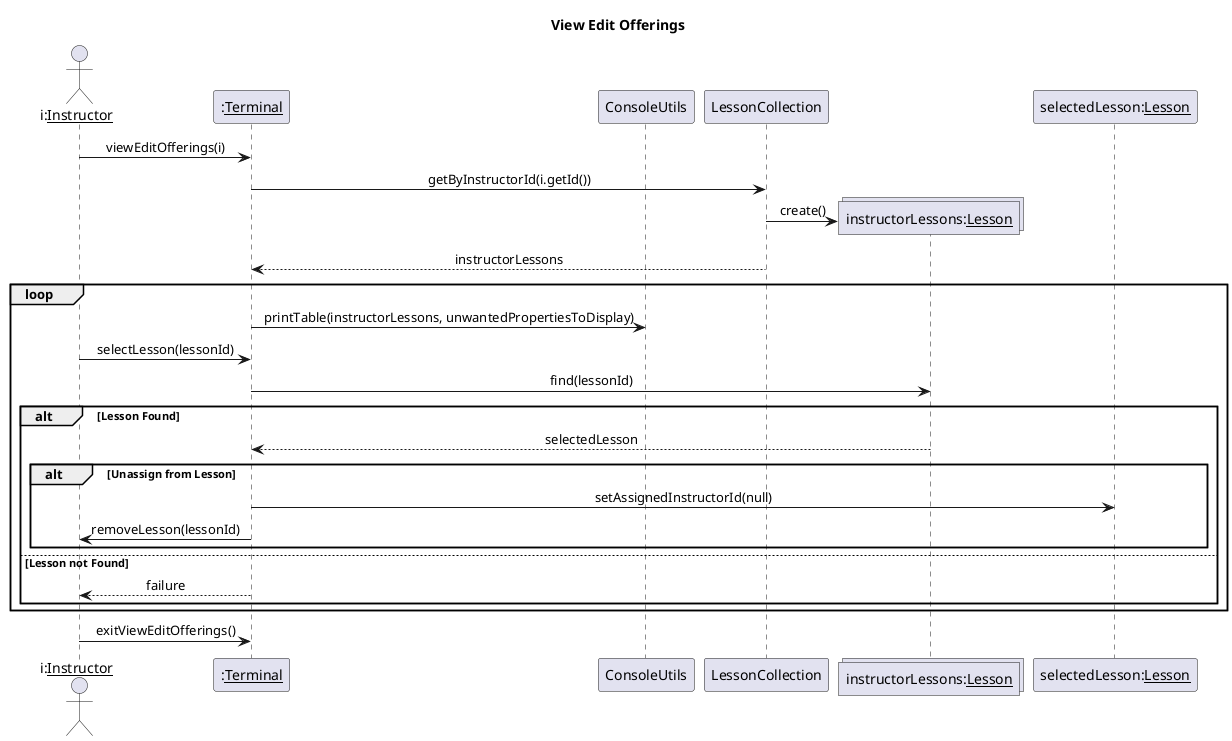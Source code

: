 @startuml


title View Edit Offerings
skinparam sequenceMessageAlignment center


actor "i:<u>Instructor" as i
participant ":<u>Terminal" as Terminal
participant "ConsoleUtils" as cUtils
participant "LessonCollection" as LessonCollection
collections "instructorLessons:<u>Lesson" as instructorLessons
participant "selectedLesson:<u>Lesson" as selectedLesson


i -> Terminal : viewEditOfferings(i)
Terminal -> LessonCollection : getByInstructorId(i.getId())
LessonCollection -> instructorLessons ** : create()
LessonCollection --> Terminal: instructorLessons

loop
  Terminal -> cUtils : printTable(instructorLessons, unwantedPropertiesToDisplay)
  i -> Terminal : selectLesson(lessonId)
  Terminal -> instructorLessons : find(lessonId)
  
  alt Lesson Found
    instructorLessons --> Terminal : selectedLesson
    
    alt Unassign from Lesson
      Terminal -> selectedLesson : setAssignedInstructorId(null)
      Terminal -> i : removeLesson(lessonId)
    end
  
  else Lesson not Found
    Terminal --> i : failure
  end
end

i -> Terminal : exitViewEditOfferings()


@enduml